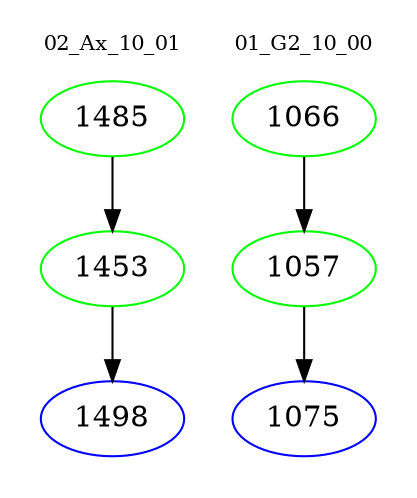 digraph{
subgraph cluster_0 {
color = white
label = "02_Ax_10_01";
fontsize=10;
T0_1485 [label="1485", color="green"]
T0_1485 -> T0_1453 [color="black"]
T0_1453 [label="1453", color="green"]
T0_1453 -> T0_1498 [color="black"]
T0_1498 [label="1498", color="blue"]
}
subgraph cluster_1 {
color = white
label = "01_G2_10_00";
fontsize=10;
T1_1066 [label="1066", color="green"]
T1_1066 -> T1_1057 [color="black"]
T1_1057 [label="1057", color="green"]
T1_1057 -> T1_1075 [color="black"]
T1_1075 [label="1075", color="blue"]
}
}
